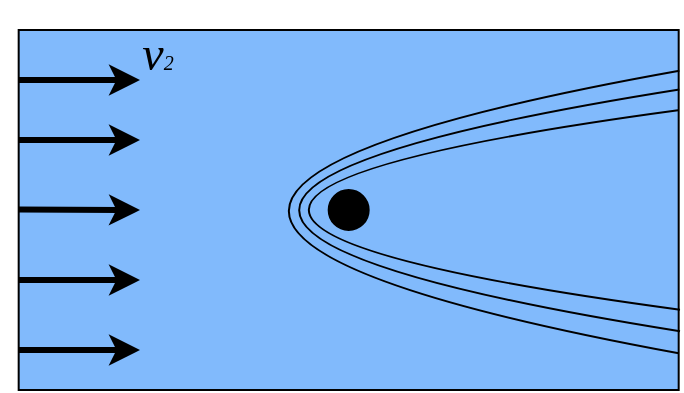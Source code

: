 <mxfile version="13.7.9" type="device"><diagram id="J5oP5pijXVQHiy7UX4Wb" name="Page-1"><mxGraphModel dx="1102" dy="941" grid="1" gridSize="5" guides="1" tooltips="1" connect="1" arrows="1" fold="1" page="1" pageScale="1" pageWidth="850" pageHeight="1100" math="0" shadow="0"><root><mxCell id="0"/><mxCell id="1" parent="0"/><mxCell id="cXbRbep6W2EUIbqt2iCa-51" value="" style="rounded=0;whiteSpace=wrap;html=1;connectable=0;fillColor=#81BAFC;" parent="1" vertex="1"><mxGeometry x="269.34" y="505" width="330" height="180" as="geometry"/></mxCell><mxCell id="cXbRbep6W2EUIbqt2iCa-52" value="" style="ellipse;whiteSpace=wrap;html=1;aspect=fixed;fillColor=#000000;" parent="1" vertex="1"><mxGeometry x="424.34" y="585" width="20" height="20" as="geometry"/></mxCell><mxCell id="cXbRbep6W2EUIbqt2iCa-53" value="" style="endArrow=classic;html=1;strokeWidth=3;" parent="1" edge="1"><mxGeometry width="50" height="50" relative="1" as="geometry"><mxPoint x="269.34" y="530" as="sourcePoint"/><mxPoint x="330" y="530" as="targetPoint"/></mxGeometry></mxCell><mxCell id="cXbRbep6W2EUIbqt2iCa-54" value="" style="endArrow=classic;html=1;strokeWidth=3;" parent="1" edge="1"><mxGeometry width="50" height="50" relative="1" as="geometry"><mxPoint x="269.34" y="560" as="sourcePoint"/><mxPoint x="330" y="560" as="targetPoint"/></mxGeometry></mxCell><mxCell id="cXbRbep6W2EUIbqt2iCa-55" value="" style="endArrow=classic;html=1;strokeWidth=3;" parent="1" edge="1"><mxGeometry width="50" height="50" relative="1" as="geometry"><mxPoint x="269.34" y="594.71" as="sourcePoint"/><mxPoint x="330" y="595" as="targetPoint"/></mxGeometry></mxCell><mxCell id="cXbRbep6W2EUIbqt2iCa-56" value="" style="endArrow=classic;html=1;strokeWidth=3;" parent="1" edge="1"><mxGeometry width="50" height="50" relative="1" as="geometry"><mxPoint x="269.34" y="630" as="sourcePoint"/><mxPoint x="330" y="630" as="targetPoint"/></mxGeometry></mxCell><mxCell id="cXbRbep6W2EUIbqt2iCa-57" value="" style="endArrow=classic;html=1;strokeWidth=3;" parent="1" edge="1"><mxGeometry width="50" height="50" relative="1" as="geometry"><mxPoint x="269.34" y="665" as="sourcePoint"/><mxPoint x="330" y="665" as="targetPoint"/></mxGeometry></mxCell><mxCell id="cXbRbep6W2EUIbqt2iCa-58" value="" style="curved=1;endArrow=none;html=1;endFill=0;exitX=1.001;exitY=0.113;exitDx=0;exitDy=0;exitPerimeter=0;entryX=1;entryY=0.898;entryDx=0;entryDy=0;entryPerimeter=0;" parent="1" source="cXbRbep6W2EUIbqt2iCa-51" target="cXbRbep6W2EUIbqt2iCa-51" edge="1"><mxGeometry width="50" height="50" relative="1" as="geometry"><mxPoint x="608.34" y="525" as="sourcePoint"/><mxPoint x="619.34" y="667" as="targetPoint"/><Array as="points"><mxPoint x="209.34" y="595"/></Array></mxGeometry></mxCell><mxCell id="cXbRbep6W2EUIbqt2iCa-59" value="" style="curved=1;endArrow=none;html=1;endFill=0;entryX=1.002;entryY=0.777;entryDx=0;entryDy=0;entryPerimeter=0;exitX=0.999;exitY=0.223;exitDx=0;exitDy=0;exitPerimeter=0;" parent="1" source="cXbRbep6W2EUIbqt2iCa-51" target="cXbRbep6W2EUIbqt2iCa-51" edge="1"><mxGeometry width="50" height="50" relative="1" as="geometry"><mxPoint x="619.34" y="545" as="sourcePoint"/><mxPoint x="609.34" y="655" as="targetPoint"/><Array as="points"><mxPoint x="229.34" y="595"/></Array></mxGeometry></mxCell><mxCell id="cXbRbep6W2EUIbqt2iCa-60" value="" style="curved=1;endArrow=none;html=1;endFill=0;exitX=1.001;exitY=0.165;exitDx=0;exitDy=0;exitPerimeter=0;entryX=1.002;entryY=0.837;entryDx=0;entryDy=0;entryPerimeter=0;" parent="1" source="cXbRbep6W2EUIbqt2iCa-51" target="cXbRbep6W2EUIbqt2iCa-51" edge="1"><mxGeometry width="50" height="50" relative="1" as="geometry"><mxPoint x="619.34" y="535" as="sourcePoint"/><mxPoint x="619.34" y="656" as="targetPoint"/><Array as="points"><mxPoint x="219.34" y="595"/></Array></mxGeometry></mxCell><mxCell id="dj1hqLKZafeUvQaYz8fr-10" value="&lt;p&gt;&lt;i&gt;&lt;font face=&quot;Verdana&quot;&gt;&lt;span style=&quot;font-size: 24px&quot;&gt;v&lt;/span&gt;&lt;span style=&quot;font-size: 10px&quot;&gt;2&lt;/span&gt;&lt;/font&gt;&lt;/i&gt;&lt;/p&gt;" style="text;html=1;strokeColor=none;fillColor=none;align=center;verticalAlign=middle;whiteSpace=wrap;rounded=0;" parent="1" vertex="1"><mxGeometry x="324" y="507" width="30" height="20" as="geometry"/></mxCell></root></mxGraphModel></diagram></mxfile>
